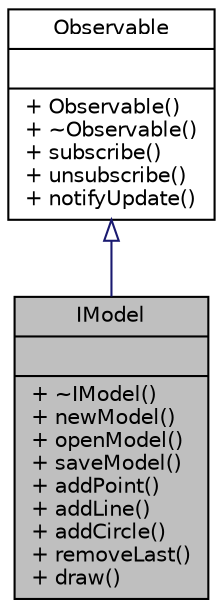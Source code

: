 digraph "IModel"
{
 // LATEX_PDF_SIZE
  edge [fontname="Helvetica",fontsize="10",labelfontname="Helvetica",labelfontsize="10"];
  node [fontname="Helvetica",fontsize="10",shape=record];
  Node1 [label="{IModel\n||+ ~IModel()\l+ newModel()\l+ openModel()\l+ saveModel()\l+ addPoint()\l+ addLine()\l+ addCircle()\l+ removeLast()\l+ draw()\l}",height=0.2,width=0.4,color="black", fillcolor="grey75", style="filled", fontcolor="black",tooltip="Here is model for keeping primitive objects."];
  Node2 -> Node1 [dir="back",color="midnightblue",fontsize="10",style="solid",arrowtail="onormal",fontname="Helvetica"];
  Node2 [label="{Observable\n||+ Observable()\l+ ~Observable()\l+ subscribe()\l+ unsubscribe()\l+ notifyUpdate()\l}",height=0.2,width=0.4,color="black", fillcolor="white", style="filled",URL="$class_observable.html",tooltip="Here is doing monitoring."];
}
